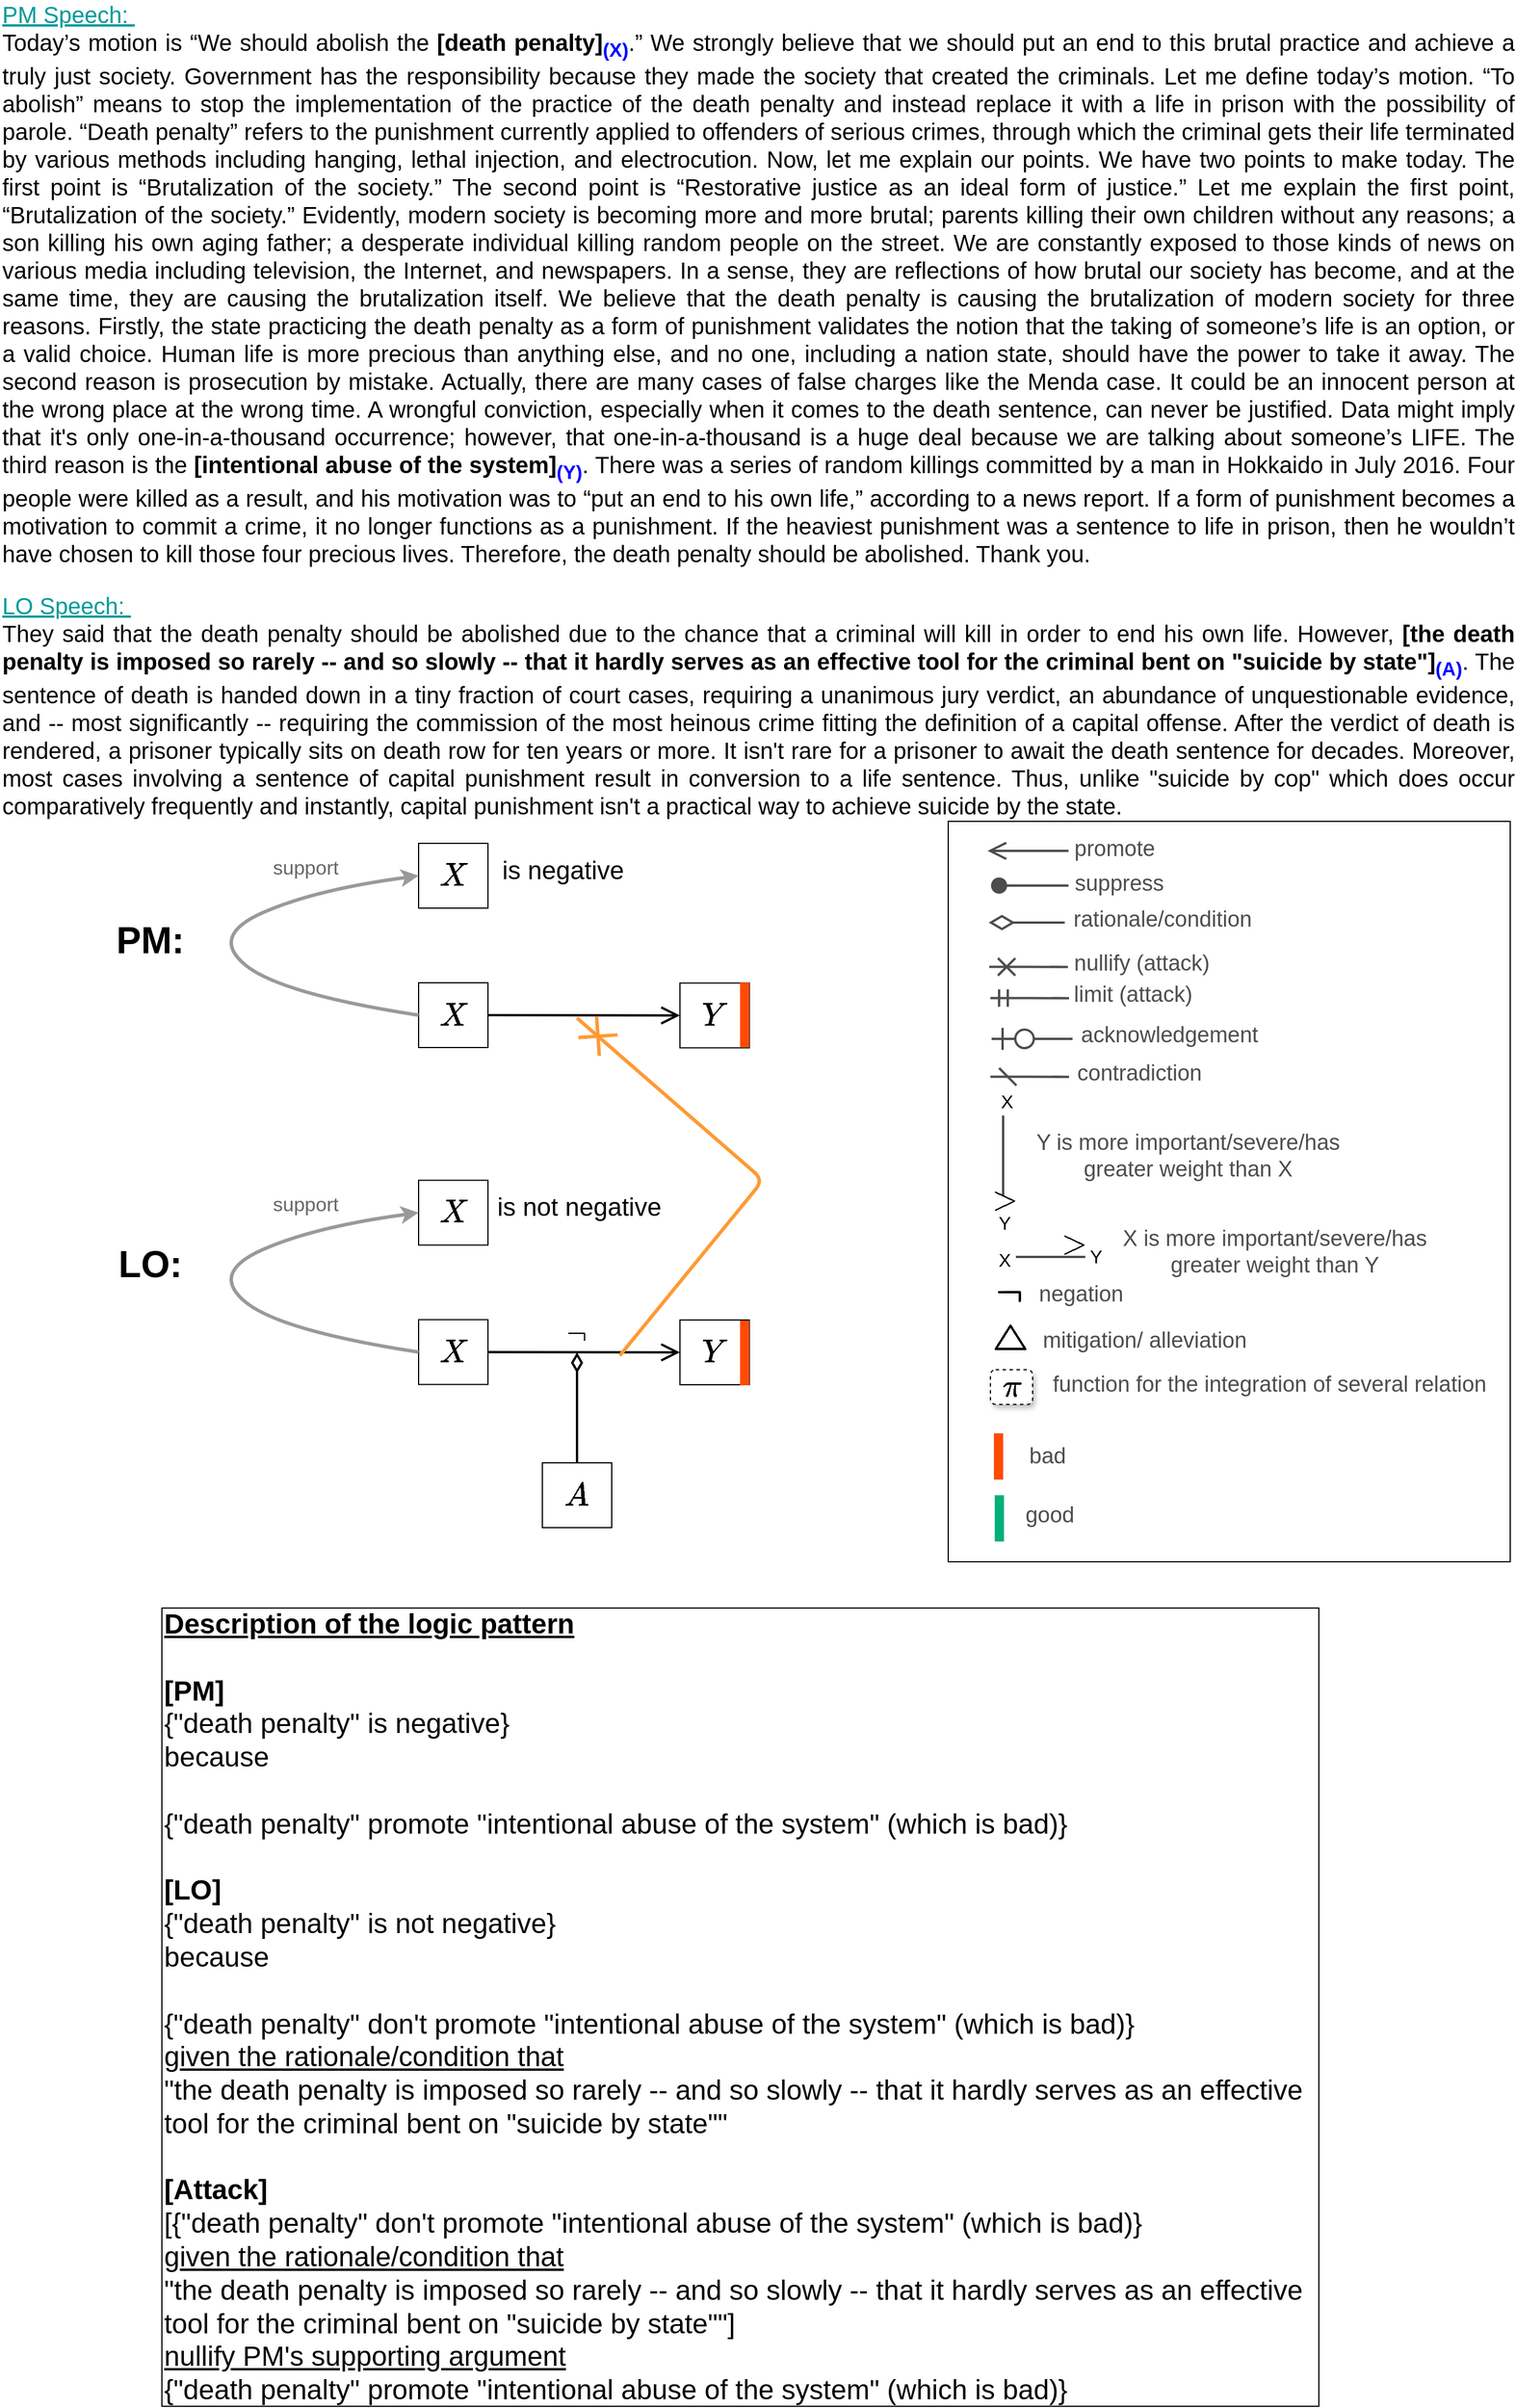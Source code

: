 <mxfile version="15.9.4" type="google"><diagram id="NebdKccpn1Tcwdz-Rh-k" name="Page-1"><mxGraphModel dx="1043" dy="581" grid="1" gridSize="10" guides="1" tooltips="1" connect="1" arrows="1" fold="1" page="1" pageScale="1" pageWidth="1100" pageHeight="1700" math="1" shadow="0"><root><mxCell id="0"/><mxCell id="1" parent="0"/><mxCell id="UqYzVpXplDqsbALxIXjI-1" value="&lt;div style=&quot;text-align: justify ; font-size: 20px&quot;&gt;&lt;font style=&quot;font-size: 20px&quot; color=&quot;#009999&quot;&gt;&lt;u&gt;PM Speech:&amp;nbsp;&lt;/u&gt;&lt;/font&gt;&lt;/div&gt;&lt;div style=&quot;text-align: justify&quot;&gt;&lt;span style=&quot;font-size: 20px&quot;&gt;Today’s motion is “We should abolish the &lt;b&gt;[death penalty]&lt;sub&gt;&lt;font color=&quot;#0000ff&quot;&gt;(X)&lt;/font&gt;&lt;/sub&gt;&lt;/b&gt;.” We strongly believe that we should put an end to this brutal practice and achieve a truly just society. Government has the responsibility because they made the society that created the criminals. Let me define today’s motion. “To abolish” means to stop the implementation of the practice of the death penalty and instead replace it with a life in prison with the possibility of parole. “Death penalty” refers to the punishment currently applied to offenders of serious crimes, through which the criminal gets their life terminated by various methods including hanging, lethal injection, and electrocution. Now, let me explain our points. We have two points to make today. The first point is “Brutalization of the society.” The second point is “Restorative justice as an ideal form of justice.” Let me explain the first point, “Brutalization of the society.” Evidently, modern society is becoming more and more brutal; parents killing their own children without any reasons; a son killing his own aging father; a desperate individual killing random people on the street. We are constantly exposed to those kinds of news on various media including television, the Internet, and newspapers. In a sense, they are reflections of how brutal our society has become, and at the same time, they are causing the brutalization itself. We believe that the death penalty is causing the brutalization of modern society for three reasons. Firstly, the state practicing the death penalty as a form of punishment validates the notion that the taking of someone’s life is an option, or a valid choice. Human life is more precious than anything else, and no one, including a nation state, should have the power to take it away. The second reason is prosecution by mistake. Actually, there are many cases of false charges like the Menda case. It could be an innocent person at the wrong place at the wrong time. A wrongful conviction, especially when it comes to the death sentence, can never be justified. Data might imply that it's only one-in-a-thousand occurrence; however, that one-in-a-thousand is a huge deal because we are talking about someone’s LIFE. The third reason is the &lt;b&gt;[intentional abuse of the system]&lt;sub&gt;&lt;font color=&quot;#0000ff&quot;&gt;(Y)&lt;/font&gt;&lt;/sub&gt;&lt;/b&gt;. There was a series of random killings committed by a man in Hokkaido in July 2016. Four people were killed as a result, and his motivation was to “put an end to his own life,” according to a news report. If a form of punishment becomes a motivation to commit a crime, it no longer functions as a punishment. If the heaviest punishment was a sentence to life in prison, then he wouldn’t have chosen to kill those four precious lives. Therefore, the death penalty should be abolished. Thank you.&lt;/span&gt;&lt;br&gt;&lt;/div&gt;" style="text;html=1;strokeColor=none;fillColor=none;align=left;verticalAlign=middle;whiteSpace=wrap;rounded=0;" parent="1" vertex="1"><mxGeometry x="460" y="170" width="1310" height="190" as="geometry"/></mxCell><mxCell id="UqYzVpXplDqsbALxIXjI-2" value="&lt;div style=&quot;text-align: justify ; font-size: 20px&quot;&gt;&lt;font style=&quot;font-size: 20px&quot; color=&quot;#009999&quot;&gt;&lt;u&gt;LO Speech:&amp;nbsp;&lt;/u&gt;&lt;/font&gt;&lt;/div&gt;&lt;div style=&quot;text-align: justify&quot;&gt;&lt;span style=&quot;font-size: 20px&quot;&gt;They said that the death penalty should be abolished due to the chance that a criminal will kill in order to end his own life. However, &lt;b&gt;[the death penalty is imposed so rarely -- and so slowly -- that it hardly serves as an effective tool for the criminal bent on &quot;suicide by state&quot;]&lt;sub&gt;&lt;font color=&quot;#0000ff&quot;&gt;(A)&lt;/font&gt;&lt;/sub&gt;&lt;/b&gt;. The sentence of death is handed down in a tiny fraction of court cases, requiring a unanimous jury verdict, an abundance of unquestionable evidence, and -- most significantly -- requiring the commission of the most heinous crime fitting the definition of a capital offense. After the verdict of death is rendered, a prisoner typically sits on death row for ten years or more. It isn't rare for a prisoner to await the death sentence for decades. Moreover, most cases involving a sentence of capital punishment result in conversion to a life sentence. Thus, unlike &quot;suicide by cop&quot; which does occur comparatively frequently and instantly, capital punishment isn't a practical way to achieve suicide by the state.&lt;/span&gt;&lt;br&gt;&lt;/div&gt;" style="text;html=1;strokeColor=none;fillColor=none;align=left;verticalAlign=middle;whiteSpace=wrap;rounded=0;" parent="1" vertex="1"><mxGeometry x="460" y="530" width="1310" height="200" as="geometry"/></mxCell><mxCell id="UqYzVpXplDqsbALxIXjI-18" value="&lt;font size=&quot;1&quot;&gt;&lt;b style=&quot;font-size: 32px&quot;&gt;PM:&lt;/b&gt;&lt;/font&gt;" style="text;html=1;strokeColor=none;fillColor=none;align=center;verticalAlign=middle;whiteSpace=wrap;rounded=0;" parent="1" vertex="1"><mxGeometry x="550" y="813" width="80" height="40" as="geometry"/></mxCell><mxCell id="UqYzVpXplDqsbALxIXjI-19" value="&lt;font size=&quot;1&quot;&gt;&lt;b style=&quot;font-size: 32px&quot;&gt;LO:&lt;/b&gt;&lt;/font&gt;" style="text;html=1;strokeColor=none;fillColor=none;align=center;verticalAlign=middle;whiteSpace=wrap;rounded=0;" parent="1" vertex="1"><mxGeometry x="550" y="1093" width="80" height="40" as="geometry"/></mxCell><mxCell id="UqYzVpXplDqsbALxIXjI-66" value="&lt;font style=&quot;font-size: 24px&quot;&gt;$$X$$&lt;/font&gt;" style="whiteSpace=wrap;html=1;align=center;" parent="1" vertex="1"><mxGeometry x="822" y="749" width="60" height="56" as="geometry"/></mxCell><mxCell id="UqYzVpXplDqsbALxIXjI-67" value="&lt;font style=&quot;font-size: 22px&quot;&gt;is negative&lt;/font&gt;" style="text;html=1;strokeColor=none;fillColor=none;align=center;verticalAlign=middle;whiteSpace=wrap;rounded=0;" parent="1" vertex="1"><mxGeometry x="892" y="755.5" width="110" height="35" as="geometry"/></mxCell><mxCell id="UqYzVpXplDqsbALxIXjI-68" value="&lt;font style=&quot;font-size: 24px&quot;&gt;$$X$$&lt;/font&gt;" style="whiteSpace=wrap;html=1;align=center;" parent="1" vertex="1"><mxGeometry x="822" y="869.5" width="60" height="56" as="geometry"/></mxCell><mxCell id="UqYzVpXplDqsbALxIXjI-69" value="&lt;font style=&quot;font-size: 24px&quot;&gt;$$Y$$&lt;/font&gt;" style="whiteSpace=wrap;html=1;align=center;" parent="1" vertex="1"><mxGeometry x="1048" y="869.75" width="60" height="56" as="geometry"/></mxCell><mxCell id="UqYzVpXplDqsbALxIXjI-70" value="" style="whiteSpace=wrap;html=1;fontColor=#666666;fillColor=#FF4B00;strokeColor=none;" parent="1" vertex="1"><mxGeometry x="1100" y="869.25" width="8" height="56" as="geometry"/></mxCell><mxCell id="UqYzVpXplDqsbALxIXjI-72" value="" style="endArrow=open;html=1;fontColor=#666666;endSize=12;entryX=0;entryY=0.5;entryDx=0;entryDy=0;endFill=0;strokeWidth=2;exitX=1;exitY=0.5;exitDx=0;exitDy=0;" parent="1" source="UqYzVpXplDqsbALxIXjI-68" target="UqYzVpXplDqsbALxIXjI-69" edge="1"><mxGeometry width="50" height="50" relative="1" as="geometry"><mxPoint x="928" y="897.16" as="sourcePoint"/><mxPoint x="1020.0" y="897.16" as="targetPoint"/></mxGeometry></mxCell><mxCell id="UqYzVpXplDqsbALxIXjI-77" value="" style="curved=1;endArrow=classic;html=1;strokeWidth=3;exitX=0;exitY=0.5;exitDx=0;exitDy=0;entryX=0;entryY=0.5;entryDx=0;entryDy=0;strokeColor=#999999;" parent="1" source="UqYzVpXplDqsbALxIXjI-68" target="UqYzVpXplDqsbALxIXjI-66" edge="1"><mxGeometry width="50" height="50" relative="1" as="geometry"><mxPoint x="542" y="899" as="sourcePoint"/><mxPoint x="592" y="849" as="targetPoint"/><Array as="points"><mxPoint x="702" y="879"/><mxPoint x="642" y="829"/><mxPoint x="732" y="789"/></Array></mxGeometry></mxCell><mxCell id="UqYzVpXplDqsbALxIXjI-78" value="&lt;font style=&quot;font-size: 17px&quot; color=&quot;#666666&quot;&gt;support&lt;/font&gt;" style="text;html=1;fillColor=none;align=center;verticalAlign=middle;whiteSpace=wrap;rounded=0;rotation=0;" parent="1" vertex="1"><mxGeometry x="692" y="755.5" width="65" height="30" as="geometry"/></mxCell><mxCell id="UqYzVpXplDqsbALxIXjI-79" value="&lt;font style=&quot;font-size: 24px&quot;&gt;$$X$$&lt;/font&gt;" style="whiteSpace=wrap;html=1;align=center;" parent="1" vertex="1"><mxGeometry x="822" y="1040.25" width="60" height="56" as="geometry"/></mxCell><mxCell id="UqYzVpXplDqsbALxIXjI-80" value="&lt;font style=&quot;font-size: 22px&quot;&gt;is not negative&lt;/font&gt;" style="text;html=1;strokeColor=none;fillColor=none;align=center;verticalAlign=middle;whiteSpace=wrap;rounded=0;" parent="1" vertex="1"><mxGeometry x="887" y="1046.75" width="148" height="35" as="geometry"/></mxCell><mxCell id="UqYzVpXplDqsbALxIXjI-81" value="&lt;font style=&quot;font-size: 24px&quot;&gt;$$X$$&lt;/font&gt;" style="whiteSpace=wrap;html=1;align=center;" parent="1" vertex="1"><mxGeometry x="822" y="1160.75" width="60" height="56" as="geometry"/></mxCell><mxCell id="UqYzVpXplDqsbALxIXjI-82" value="&lt;font style=&quot;font-size: 24px&quot;&gt;$$Y$$&lt;/font&gt;" style="whiteSpace=wrap;html=1;align=center;" parent="1" vertex="1"><mxGeometry x="1048" y="1161" width="60" height="56" as="geometry"/></mxCell><mxCell id="UqYzVpXplDqsbALxIXjI-83" value="" style="whiteSpace=wrap;html=1;fontColor=#666666;fillColor=#FF4B00;strokeColor=none;" parent="1" vertex="1"><mxGeometry x="1100" y="1161.5" width="8" height="56" as="geometry"/></mxCell><mxCell id="UqYzVpXplDqsbALxIXjI-84" value="" style="endArrow=open;html=1;fontColor=#666666;endSize=12;entryX=0;entryY=0.5;entryDx=0;entryDy=0;endFill=0;strokeWidth=2;exitX=1;exitY=0.5;exitDx=0;exitDy=0;" parent="1" source="UqYzVpXplDqsbALxIXjI-81" target="UqYzVpXplDqsbALxIXjI-82" edge="1"><mxGeometry width="50" height="50" relative="1" as="geometry"><mxPoint x="928" y="1188.41" as="sourcePoint"/><mxPoint x="1020.0" y="1188.41" as="targetPoint"/></mxGeometry></mxCell><mxCell id="UqYzVpXplDqsbALxIXjI-85" value="" style="curved=1;endArrow=classic;html=1;strokeWidth=3;exitX=0;exitY=0.5;exitDx=0;exitDy=0;entryX=0;entryY=0.5;entryDx=0;entryDy=0;strokeColor=#999999;" parent="1" source="UqYzVpXplDqsbALxIXjI-81" target="UqYzVpXplDqsbALxIXjI-79" edge="1"><mxGeometry width="50" height="50" relative="1" as="geometry"><mxPoint x="542" y="1190.25" as="sourcePoint"/><mxPoint x="592" y="1140.25" as="targetPoint"/><Array as="points"><mxPoint x="702" y="1170.25"/><mxPoint x="642" y="1120.25"/><mxPoint x="732" y="1080.25"/></Array></mxGeometry></mxCell><mxCell id="UqYzVpXplDqsbALxIXjI-86" value="&lt;font style=&quot;font-size: 17px&quot; color=&quot;#666666&quot;&gt;support&lt;/font&gt;" style="text;html=1;fillColor=none;align=center;verticalAlign=middle;whiteSpace=wrap;rounded=0;rotation=0;" parent="1" vertex="1"><mxGeometry x="692" y="1046.75" width="65" height="30" as="geometry"/></mxCell><mxCell id="UqYzVpXplDqsbALxIXjI-93" value="" style="endArrow=none;html=1;endSize=0;strokeWidth=3;startArrow=cross;startFill=0;startSize=20;strokeColor=#FF9933;entryX=0.75;entryY=1;entryDx=0;entryDy=0;" parent="1" target="xkinBLZyH84EAI65qQUX-1" edge="1"><mxGeometry width="50" height="50" relative="1" as="geometry"><mxPoint x="959" y="900" as="sourcePoint"/><mxPoint x="1160" y="1030" as="targetPoint"/><Array as="points"><mxPoint x="1120" y="1040"/></Array></mxGeometry></mxCell><mxCell id="hfmzGZt3rH_o62qFWtj9-40" value="" style="rounded=0;whiteSpace=wrap;html=1;glass=0;sketch=0;strokeColor=default;fillColor=none;" parent="1" vertex="1"><mxGeometry x="1280" y="730" width="486" height="640" as="geometry"/></mxCell><mxCell id="hfmzGZt3rH_o62qFWtj9-41" value="" style="endArrow=ERzeroToOne;html=1;endFill=1;endSize=16;strokeWidth=2;strokeColor=#4D4D4D;" parent="1" edge="1"><mxGeometry width="50" height="50" relative="1" as="geometry"><mxPoint x="1387.5" y="918" as="sourcePoint"/><mxPoint x="1317.5" y="918" as="targetPoint"/></mxGeometry></mxCell><mxCell id="hfmzGZt3rH_o62qFWtj9-42" value="" style="endArrow=none;html=1;endSize=16;strokeWidth=2;strokeColor=#4D4D4D;" parent="1" edge="1"><mxGeometry width="50" height="50" relative="1" as="geometry"><mxPoint x="1327.5" y="1054.25" as="sourcePoint"/><mxPoint x="1327.5" y="984.25" as="targetPoint"/></mxGeometry></mxCell><mxCell id="hfmzGZt3rH_o62qFWtj9-43" value="&lt;span style=&quot;font-size: 24px&quot;&gt;&lt;font style=&quot;font-size: 24px&quot;&gt;$$&amp;gt;$$&lt;/font&gt;&lt;/span&gt;" style="text;html=1;strokeColor=none;fillColor=none;align=center;verticalAlign=middle;whiteSpace=wrap;rounded=0;fontSize=24;fontStyle=1;horizontal=1;" parent="1" vertex="1"><mxGeometry x="1308.5" y="1047.25" width="40" height="20" as="geometry"/></mxCell><mxCell id="hfmzGZt3rH_o62qFWtj9-44" value="&lt;span style=&quot;font-size: 19px&quot;&gt;Y is more important/severe/has greater weight than X&lt;/span&gt;" style="text;html=1;strokeColor=none;fillColor=none;align=center;verticalAlign=middle;whiteSpace=wrap;rounded=0;fontColor=#4D4D4D;" parent="1" vertex="1"><mxGeometry x="1339.5" y="994.25" width="294.5" height="50" as="geometry"/></mxCell><mxCell id="hfmzGZt3rH_o62qFWtj9-45" value="&lt;font style=&quot;font-size: 16px&quot;&gt;X&lt;/font&gt;" style="text;html=1;strokeColor=none;fillColor=none;align=center;verticalAlign=middle;whiteSpace=wrap;rounded=0;fontSize=14;" parent="1" vertex="1"><mxGeometry x="1310.5" y="962" width="40" height="20" as="geometry"/></mxCell><mxCell id="hfmzGZt3rH_o62qFWtj9-46" value="&lt;font style=&quot;font-size: 16px&quot;&gt;Y&lt;/font&gt;" style="text;html=1;strokeColor=none;fillColor=none;align=center;verticalAlign=middle;whiteSpace=wrap;rounded=0;fontSize=14;" parent="1" vertex="1"><mxGeometry x="1308.5" y="1067.25" width="40" height="20" as="geometry"/></mxCell><mxCell id="hfmzGZt3rH_o62qFWtj9-47" value="" style="endArrow=none;html=1;endSize=0;strokeWidth=2;startArrow=cross;startFill=0;startSize=12;strokeColor=#4D4D4D;" parent="1" edge="1"><mxGeometry width="50" height="50" relative="1" as="geometry"><mxPoint x="1315.5" y="855.75" as="sourcePoint"/><mxPoint x="1383.5" y="855.87" as="targetPoint"/><Array as="points"><mxPoint x="1383.5" y="855.87"/><mxPoint x="1365.5" y="855.75"/></Array></mxGeometry></mxCell><mxCell id="hfmzGZt3rH_o62qFWtj9-48" value="&lt;font style=&quot;font-size: 19px&quot;&gt;nullify (attack)&lt;/font&gt;" style="text;html=1;strokeColor=none;fillColor=none;align=center;verticalAlign=middle;whiteSpace=wrap;rounded=0;fontColor=#4D4D4D;" parent="1" vertex="1"><mxGeometry x="1377.5" y="836" width="138.5" height="34" as="geometry"/></mxCell><mxCell id="hfmzGZt3rH_o62qFWtj9-49" value="" style="endArrow=open;html=1;fontColor=#666666;endSize=12;endFill=0;strokeWidth=2;strokeColor=#4D4D4D;" parent="1" edge="1"><mxGeometry width="50" height="50" relative="1" as="geometry"><mxPoint x="1384" y="755.5" as="sourcePoint"/><mxPoint x="1314" y="755.5" as="targetPoint"/></mxGeometry></mxCell><mxCell id="hfmzGZt3rH_o62qFWtj9-50" value="&lt;span style=&quot;font-size: 19px&quot;&gt;promote&lt;/span&gt;" style="text;html=1;strokeColor=none;fillColor=none;align=center;verticalAlign=middle;whiteSpace=wrap;rounded=0;fontColor=#4D4D4D;" parent="1" vertex="1"><mxGeometry x="1384" y="736.5" width="80" height="34" as="geometry"/></mxCell><mxCell id="hfmzGZt3rH_o62qFWtj9-51" value="" style="endArrow=oval;html=1;fontColor=#666666;endSize=12;endFill=1;strokeWidth=2;strokeColor=#4D4D4D;" parent="1" edge="1"><mxGeometry width="50" height="50" relative="1" as="geometry"><mxPoint x="1384" y="785.5" as="sourcePoint"/><mxPoint x="1324" y="785.5" as="targetPoint"/></mxGeometry></mxCell><mxCell id="hfmzGZt3rH_o62qFWtj9-52" value="&lt;span style=&quot;font-size: 19px&quot;&gt;suppress&lt;/span&gt;" style="text;html=1;strokeColor=none;fillColor=none;align=center;verticalAlign=middle;whiteSpace=wrap;rounded=0;fontColor=#4D4D4D;" parent="1" vertex="1"><mxGeometry x="1388" y="766.5" width="80" height="34" as="geometry"/></mxCell><mxCell id="hfmzGZt3rH_o62qFWtj9-53" value="" style="endArrow=none;html=1;endSize=0;strokeWidth=2;startArrow=diamondThin;startFill=0;startSize=17;strokeColor=#4D4D4D;" parent="1" edge="1"><mxGeometry width="50" height="50" relative="1" as="geometry"><mxPoint x="1315" y="817.5" as="sourcePoint"/><mxPoint x="1353" y="817.5" as="targetPoint"/><Array as="points"><mxPoint x="1385" y="817.5"/><mxPoint x="1363" y="817.5"/></Array></mxGeometry></mxCell><mxCell id="hfmzGZt3rH_o62qFWtj9-54" value="&lt;font style=&quot;font-size: 19px&quot;&gt;rationale/condition&lt;/font&gt;" style="text;html=1;strokeColor=none;fillColor=none;align=center;verticalAlign=middle;whiteSpace=wrap;rounded=0;fontColor=#4D4D4D;" parent="1" vertex="1"><mxGeometry x="1380" y="797.5" width="171" height="34" as="geometry"/></mxCell><mxCell id="hfmzGZt3rH_o62qFWtj9-55" value="&lt;font style=&quot;font-size: 19px&quot;&gt;acknowledgement&lt;/font&gt;" style="text;html=1;strokeColor=none;fillColor=none;align=center;verticalAlign=middle;whiteSpace=wrap;rounded=0;fontColor=#4D4D4D;" parent="1" vertex="1"><mxGeometry x="1388" y="898" width="167" height="34" as="geometry"/></mxCell><mxCell id="hfmzGZt3rH_o62qFWtj9-56" value="" style="endArrow=none;html=1;endSize=16;strokeWidth=2;strokeColor=#4D4D4D;" parent="1" edge="1"><mxGeometry width="50" height="50" relative="1" as="geometry"><mxPoint x="1398.5" y="1106.5" as="sourcePoint"/><mxPoint x="1338.5" y="1106.5" as="targetPoint"/></mxGeometry></mxCell><mxCell id="hfmzGZt3rH_o62qFWtj9-57" value="&lt;span style=&quot;font-size: 24px&quot;&gt;&lt;font style=&quot;font-size: 24px&quot;&gt;$$&amp;gt;$$&lt;/font&gt;&lt;/span&gt;" style="text;html=1;strokeColor=none;fillColor=none;align=center;verticalAlign=middle;whiteSpace=wrap;rounded=0;fontSize=24;fontStyle=1;horizontal=1;" parent="1" vertex="1"><mxGeometry x="1368.5" y="1084.5" width="40" height="20" as="geometry"/></mxCell><mxCell id="hfmzGZt3rH_o62qFWtj9-58" value="&lt;font style=&quot;font-size: 16px&quot;&gt;X&lt;/font&gt;" style="text;html=1;strokeColor=none;fillColor=none;align=center;verticalAlign=middle;whiteSpace=wrap;rounded=0;fontSize=14;" parent="1" vertex="1"><mxGeometry x="1308.5" y="1098.5" width="40" height="20" as="geometry"/></mxCell><mxCell id="hfmzGZt3rH_o62qFWtj9-59" value="&lt;font style=&quot;font-size: 16px&quot;&gt;Y&lt;/font&gt;" style="text;html=1;strokeColor=none;fillColor=none;align=center;verticalAlign=middle;whiteSpace=wrap;rounded=0;fontSize=14;" parent="1" vertex="1"><mxGeometry x="1387.5" y="1095.5" width="40" height="20" as="geometry"/></mxCell><mxCell id="hfmzGZt3rH_o62qFWtj9-60" value="&lt;span style=&quot;font-size: 19px&quot;&gt;X is more important/severe/has greater weight&amp;nbsp;&lt;/span&gt;&lt;span style=&quot;font-size: 19px&quot;&gt;than Y&lt;/span&gt;" style="text;html=1;strokeColor=none;fillColor=none;align=center;verticalAlign=middle;whiteSpace=wrap;rounded=0;fontColor=#4D4D4D;" parent="1" vertex="1"><mxGeometry x="1428.5" y="1084.5" width="266.5" height="34" as="geometry"/></mxCell><mxCell id="hfmzGZt3rH_o62qFWtj9-61" value="" style="endArrow=none;html=1;endSize=0;strokeWidth=2;startArrow=dash;startFill=0;startSize=12;strokeColor=#4D4D4D;" parent="1" edge="1"><mxGeometry width="50" height="50" relative="1" as="geometry"><mxPoint x="1316.5" y="950.75" as="sourcePoint"/><mxPoint x="1384.5" y="950.87" as="targetPoint"/><Array as="points"><mxPoint x="1384.5" y="950.87"/><mxPoint x="1366.5" y="950.75"/></Array></mxGeometry></mxCell><mxCell id="hfmzGZt3rH_o62qFWtj9-62" value="&lt;font style=&quot;font-size: 19px&quot;&gt;contradiction&lt;/font&gt;" style="text;html=1;strokeColor=none;fillColor=none;align=center;verticalAlign=middle;whiteSpace=wrap;rounded=0;fontColor=#4D4D4D;" parent="1" vertex="1"><mxGeometry x="1390.5" y="931" width="109" height="34" as="geometry"/></mxCell><mxCell id="hfmzGZt3rH_o62qFWtj9-63" value="" style="whiteSpace=wrap;html=1;fontColor=#666666;strokeColor=none;fillColor=#FF4B00;" parent="1" vertex="1"><mxGeometry x="1319.5" y="1259" width="8" height="40" as="geometry"/></mxCell><mxCell id="hfmzGZt3rH_o62qFWtj9-64" value="&lt;span style=&quot;font-size: 19px&quot;&gt;bad&lt;/span&gt;" style="text;html=1;strokeColor=none;fillColor=none;align=center;verticalAlign=middle;whiteSpace=wrap;rounded=0;fontColor=#4D4D4D;" parent="1" vertex="1"><mxGeometry x="1338" y="1262" width="55.5" height="34" as="geometry"/></mxCell><mxCell id="hfmzGZt3rH_o62qFWtj9-65" value="" style="whiteSpace=wrap;html=1;fontColor=#666666;strokeColor=none;fillColor=#03AF7A;" parent="1" vertex="1"><mxGeometry x="1320.25" y="1312.5" width="8" height="40" as="geometry"/></mxCell><mxCell id="hfmzGZt3rH_o62qFWtj9-66" value="&lt;span style=&quot;font-size: 19px&quot;&gt;good&lt;/span&gt;" style="text;html=1;strokeColor=none;fillColor=none;align=center;verticalAlign=middle;whiteSpace=wrap;rounded=0;fontColor=#4D4D4D;" parent="1" vertex="1"><mxGeometry x="1327.5" y="1312.5" width="80" height="34" as="geometry"/></mxCell><mxCell id="hfmzGZt3rH_o62qFWtj9-67" value="&lt;span style=&quot;font-size: 19px&quot;&gt;mitigation/&amp;nbsp;&lt;/span&gt;&lt;span style=&quot;font-size: 19px&quot;&gt;alleviation&lt;/span&gt;" style="text;html=1;strokeColor=none;fillColor=none;align=center;verticalAlign=middle;whiteSpace=wrap;rounded=0;fontColor=#4D4D4D;" parent="1" vertex="1"><mxGeometry x="1357.25" y="1161.75" width="186" height="34" as="geometry"/></mxCell><mxCell id="hfmzGZt3rH_o62qFWtj9-68" value="&lt;font style=&quot;font-size: 26px&quot;&gt;$$\boldsymbol{\triangle}$$&lt;/font&gt;" style="text;html=1;strokeColor=none;fillColor=none;align=center;verticalAlign=middle;whiteSpace=wrap;rounded=0;" parent="1" vertex="1"><mxGeometry x="1304.25" y="1160.75" width="60" height="35" as="geometry"/></mxCell><mxCell id="hfmzGZt3rH_o62qFWtj9-69" value="&lt;font style=&quot;font-size: 26px&quot;&gt;$$\boldsymbol{\neg}$$&lt;/font&gt;" style="text;html=1;strokeColor=none;fillColor=none;align=center;verticalAlign=middle;whiteSpace=wrap;rounded=0;" parent="1" vertex="1"><mxGeometry x="1302.5" y="1121.75" width="60" height="35" as="geometry"/></mxCell><mxCell id="hfmzGZt3rH_o62qFWtj9-70" value="&lt;span style=&quot;font-size: 19px&quot;&gt;negation&lt;/span&gt;" style="text;html=1;strokeColor=none;fillColor=none;align=center;verticalAlign=middle;whiteSpace=wrap;rounded=0;fontColor=#4D4D4D;" parent="1" vertex="1"><mxGeometry x="1355" y="1121.75" width="80" height="34" as="geometry"/></mxCell><mxCell id="hfmzGZt3rH_o62qFWtj9-71" value="&lt;font style=&quot;font-size: 24px&quot;&gt;$$\pi$$&lt;/font&gt;" style="whiteSpace=wrap;html=1;dashed=1;perimeterSpacing=0;shadow=1;align=center;rounded=1;" parent="1" vertex="1"><mxGeometry x="1316.5" y="1204" width="36.5" height="30" as="geometry"/></mxCell><mxCell id="hfmzGZt3rH_o62qFWtj9-72" value="&lt;span style=&quot;font-size: 19px&quot;&gt;function for the integration of several relation&lt;/span&gt;" style="text;html=1;strokeColor=none;fillColor=none;align=center;verticalAlign=middle;whiteSpace=wrap;rounded=0;fontColor=#4D4D4D;" parent="1" vertex="1"><mxGeometry x="1357.25" y="1200" width="401.75" height="34" as="geometry"/></mxCell><mxCell id="hfmzGZt3rH_o62qFWtj9-73" value="" style="endArrow=none;html=1;endSize=0;strokeWidth=2;startArrow=ERmandOne;startFill=0;startSize=12;strokeColor=#4D4D4D;" parent="1" edge="1"><mxGeometry width="50" height="50" relative="1" as="geometry"><mxPoint x="1316.5" y="882.75" as="sourcePoint"/><mxPoint x="1384.5" y="882.87" as="targetPoint"/><Array as="points"><mxPoint x="1384.5" y="882.87"/><mxPoint x="1366.5" y="882.75"/></Array></mxGeometry></mxCell><mxCell id="hfmzGZt3rH_o62qFWtj9-74" value="&lt;span style=&quot;font-size: 19px&quot;&gt;limit (attack)&lt;/span&gt;" style="text;html=1;strokeColor=none;fillColor=none;align=center;verticalAlign=middle;whiteSpace=wrap;rounded=0;fontColor=#4D4D4D;" parent="1" vertex="1"><mxGeometry x="1375.5" y="863" width="127.5" height="34" as="geometry"/></mxCell><mxCell id="ki1bnYcrGpXxpXF1v14z-1" value="&lt;font style=&quot;font-size: 24px&quot;&gt;$$A$$&lt;/font&gt;" style="whiteSpace=wrap;html=1;align=center;" parent="1" vertex="1"><mxGeometry x="929" y="1284.5" width="60" height="56" as="geometry"/></mxCell><mxCell id="ki1bnYcrGpXxpXF1v14z-2" value="" style="endArrow=diamondThin;html=1;fontColor=#666666;endSize=12;entryX=0.5;entryY=1;entryDx=0;entryDy=0;endFill=0;strokeWidth=2;exitX=0.5;exitY=0;exitDx=0;exitDy=0;" parent="1" source="ki1bnYcrGpXxpXF1v14z-1" edge="1"><mxGeometry width="50" height="50" relative="1" as="geometry"><mxPoint x="1035" y="1312.16" as="sourcePoint"/><mxPoint x="959" y="1189" as="targetPoint"/></mxGeometry></mxCell><mxCell id="xkinBLZyH84EAI65qQUX-1" value="&lt;font style=&quot;font-size: 22px&quot;&gt;$${\neg}$$&lt;/font&gt;" style="text;html=1;strokeColor=none;fillColor=none;align=center;verticalAlign=middle;whiteSpace=wrap;rounded=0;" parent="1" vertex="1"><mxGeometry x="885" y="1156.75" width="148" height="35" as="geometry"/></mxCell><mxCell id="yd3UQCTErFpb5Je2_z7W-1" value="&lt;b&gt;&lt;u&gt;Description of the logic pattern&lt;br&gt;&lt;/u&gt;&lt;br&gt;[PM]&lt;/b&gt;&lt;br&gt;{&quot;death penalty&quot; is negative}&lt;br&gt;because&lt;br&gt;&lt;br&gt;{&quot;death penalty&quot; promote &quot;intentional abuse of the system&quot; (which is bad)}&lt;br&gt;&lt;br&gt;&lt;b&gt;[LO]&lt;/b&gt;&lt;br&gt;{&quot;death penalty&quot; is not negative}&lt;br&gt;because&lt;br&gt;&lt;br&gt;{&quot;death penalty&quot; don't promote &quot;intentional abuse of the system&quot; (which is bad)}&lt;br&gt;&lt;u&gt;given the rationale/condition that&lt;/u&gt;&lt;br&gt;&quot;the death penalty is imposed so rarely -- and so slowly -- that it hardly serves as an effective tool for the criminal bent on &quot;suicide by state&quot;&quot;&lt;br&gt;&lt;br&gt;&lt;b&gt;[Attack]&lt;br&gt;&lt;/b&gt;[{&quot;death penalty&quot; don't promote &quot;intentional abuse of the system&quot; (which is bad)}&lt;br&gt;&lt;u&gt;given the rationale/condition that&lt;/u&gt;&lt;br&gt;&quot;the death penalty is imposed so rarely -- and so slowly -- that it hardly serves as an effective tool for the criminal bent on &quot;suicide by state&quot;&quot;]&lt;br&gt;&lt;u&gt;nullify PM's supporting argument&lt;/u&gt;&lt;br&gt;{&quot;death penalty&quot; promote &quot;intentional abuse of the system&quot; (which is bad)}" style="rounded=0;whiteSpace=wrap;html=1;fontSize=24;strokeColor=default;align=left;" parent="1" vertex="1"><mxGeometry x="600" y="1410" width="1000.5" height="690" as="geometry"/></mxCell></root></mxGraphModel></diagram></mxfile>